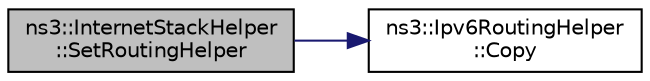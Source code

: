 digraph "ns3::InternetStackHelper::SetRoutingHelper"
{
 // LATEX_PDF_SIZE
  edge [fontname="Helvetica",fontsize="10",labelfontname="Helvetica",labelfontsize="10"];
  node [fontname="Helvetica",fontsize="10",shape=record];
  rankdir="LR";
  Node1 [label="ns3::InternetStackHelper\l::SetRoutingHelper",height=0.2,width=0.4,color="black", fillcolor="grey75", style="filled", fontcolor="black",tooltip="Set IPv6 routing helper."];
  Node1 -> Node2 [color="midnightblue",fontsize="10",style="solid",fontname="Helvetica"];
  Node2 [label="ns3::Ipv6RoutingHelper\l::Copy",height=0.2,width=0.4,color="black", fillcolor="white", style="filled",URL="$classns3_1_1_ipv6_routing_helper.html#a324f924df9565843a0964e844e35927c",tooltip="virtual constructor"];
}

